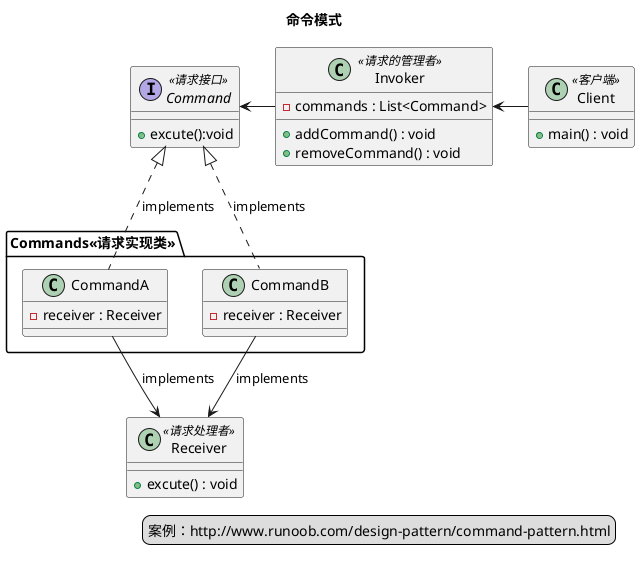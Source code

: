 @startuml

title 命令模式

legend right
案例：http://www.runoob.com/design-pattern/command-pattern.html
end legend

interface Command<<请求接口>>{
    +excute():void
}
package Commands<<请求实现类>>{
    class CommandA{
        -receiver : Receiver
    }
    class CommandB{
            -receiver : Receiver
    }
    CommandA .up.|> Command : implements
    CommandB .up.|> Command : implements

}
class Receiver<<请求处理者>>{
    +excute() : void
}

CommandA --> Receiver : implements
CommandB --> Receiver : implements

class Invoker<<请求的管理者>>{
    -commands : List<Command>
    +addCommand() : void
    +removeCommand() : void

}
Invoker -left-> Command
class Client<<客户端>>{
    +main() : void
}
Client -left-> Invoker

@enduml